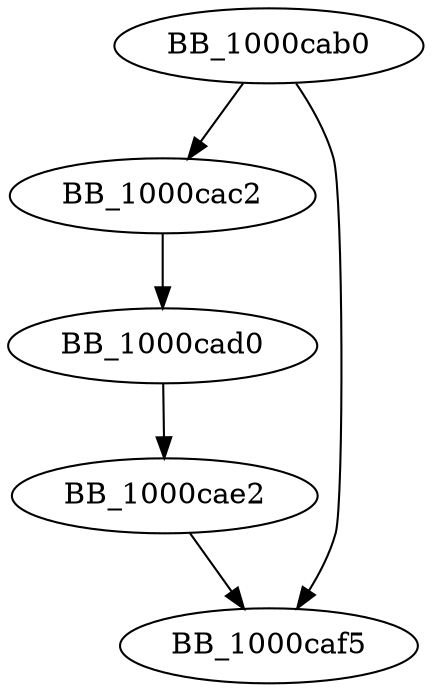 DiGraph __unwind_handler4{
BB_1000cab0->BB_1000cac2
BB_1000cab0->BB_1000caf5
BB_1000cac2->BB_1000cad0
BB_1000cad0->BB_1000cae2
BB_1000cae2->BB_1000caf5
}

